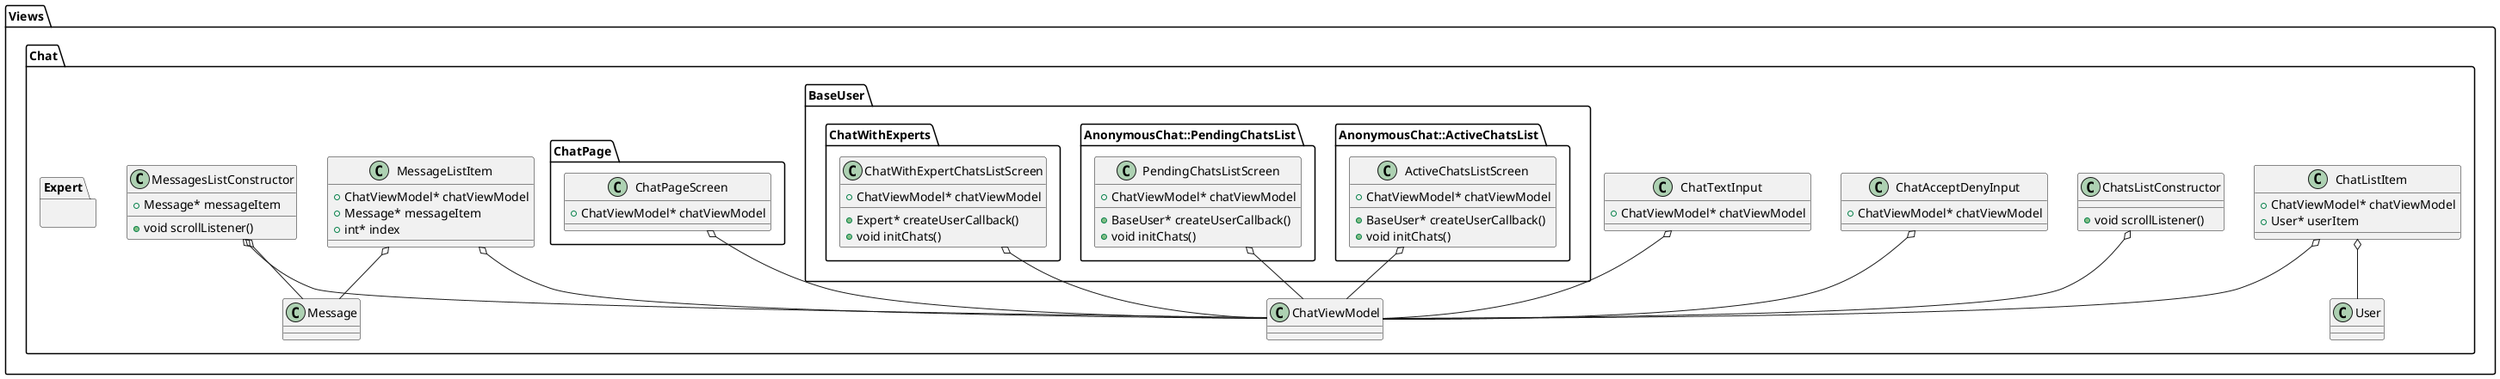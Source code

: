 @startuml ViwesUML
package Views {
    package Chat {
        class "ChatListItem" {
            +ChatViewModel* chatViewModel
            +User* userItem
        }
        "ChatListItem" o-- "ChatViewModel"
        "ChatListItem" o-- "User"

        class "MessageListItem" {
            +ChatViewModel* chatViewModel
            +Message* messageItem
            +int* index
        }
        "MessageListItem" o-- "ChatViewModel"
        "MessageListItem" o-- "Message"

        class "ChatAcceptDenyInput" {
            +ChatViewModel* chatViewModel
        }
        "ChatAcceptDenyInput" o-- "ChatViewModel"

        class "ChatTextInput" {
            +ChatViewModel* chatViewModel
        }
        "ChatTextInput" o-- "ChatViewModel"

        class "ChatsListConstructor" {
            +void scrollListener()
        }
        "ChatsListConstructor" o-- "ChatViewModel"

        class "MessagesListConstructor" {
            +Message* messageItem
            +void scrollListener()
        }
        "MessagesListConstructor" o-- "ChatViewModel"
        "MessagesListConstructor" o-- "Message"

        package BaseUser {
            package AnonymousChat::ActiveChatsList {
                class "ActiveChatsListScreen" {
                    +ChatViewModel* chatViewModel
                    +BaseUser* createUserCallback()
                    +void initChats()
                }
                "ActiveChatsListScreen" o-- "ChatViewModel"
            }

            package AnonymousChat::PendingChatsList {
                class "PendingChatsListScreen" {
                    +ChatViewModel* chatViewModel
                    +BaseUser* createUserCallback()
                    +void initChats()
                }
                "PendingChatsListScreen" o-- "ChatViewModel"
            }

            package ChatWithExperts {
                class "ChatWithExpertChatsListScreen" {
                    +ChatViewModel* chatViewModel
                    +Expert* createUserCallback()
                    +void initChats()
                }
                "ChatWithExpertChatsListScreen" o-- "ChatViewModel"
            }
        }

        package ChatPage {
            class "ChatPageScreen" {
                +ChatViewModel* chatViewModel
            }
            "ChatPageScreen" o-- "ChatViewModel"
        }

        package Expert {
        }
    }
}
@enduml